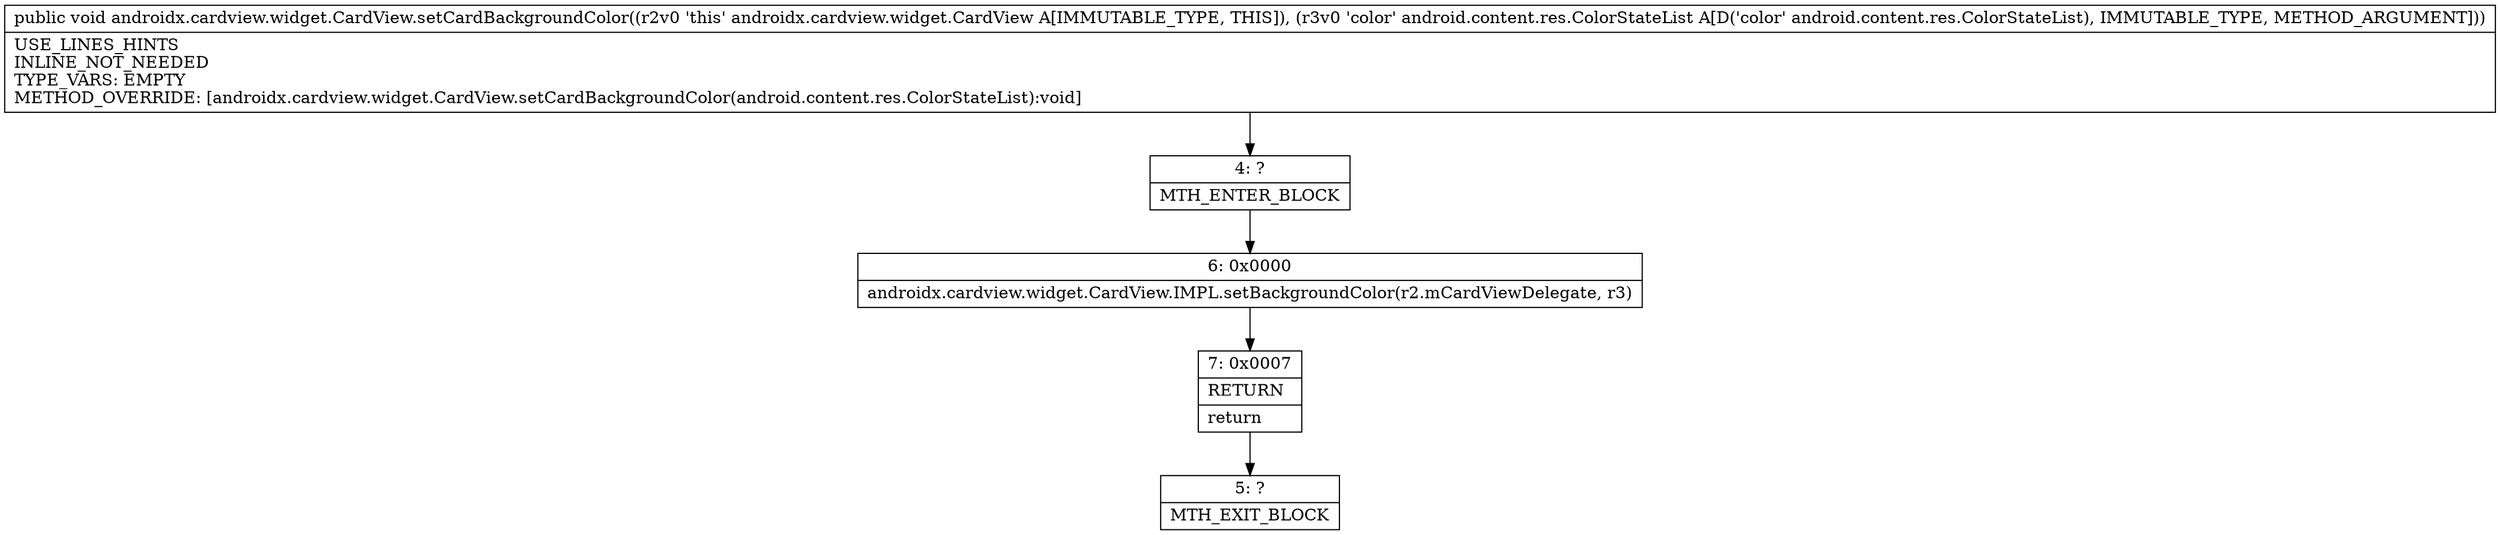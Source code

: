 digraph "CFG forandroidx.cardview.widget.CardView.setCardBackgroundColor(Landroid\/content\/res\/ColorStateList;)V" {
Node_4 [shape=record,label="{4\:\ ?|MTH_ENTER_BLOCK\l}"];
Node_6 [shape=record,label="{6\:\ 0x0000|androidx.cardview.widget.CardView.IMPL.setBackgroundColor(r2.mCardViewDelegate, r3)\l}"];
Node_7 [shape=record,label="{7\:\ 0x0007|RETURN\l|return\l}"];
Node_5 [shape=record,label="{5\:\ ?|MTH_EXIT_BLOCK\l}"];
MethodNode[shape=record,label="{public void androidx.cardview.widget.CardView.setCardBackgroundColor((r2v0 'this' androidx.cardview.widget.CardView A[IMMUTABLE_TYPE, THIS]), (r3v0 'color' android.content.res.ColorStateList A[D('color' android.content.res.ColorStateList), IMMUTABLE_TYPE, METHOD_ARGUMENT]))  | USE_LINES_HINTS\lINLINE_NOT_NEEDED\lTYPE_VARS: EMPTY\lMETHOD_OVERRIDE: [androidx.cardview.widget.CardView.setCardBackgroundColor(android.content.res.ColorStateList):void]\l}"];
MethodNode -> Node_4;Node_4 -> Node_6;
Node_6 -> Node_7;
Node_7 -> Node_5;
}

